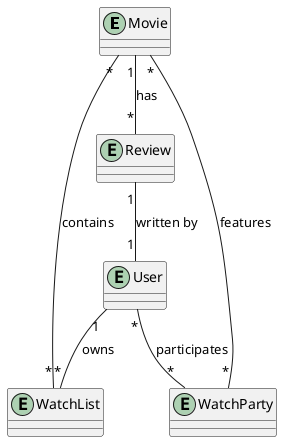 ﻿@startuml
'https://plantuml.com/class-diagram

Entity Movie
Entity User
Entity Review
Entity WatchList
Entity WatchParty

Movie "1" -- "*" Review : has
Review "1" -- "1" User : written by

User "1" -- "*" WatchList : owns
WatchList "*" -- "*" Movie : contains

User "*" -- "*" WatchParty : participates
WatchParty "*" -- "*" Movie : features

@enduml
